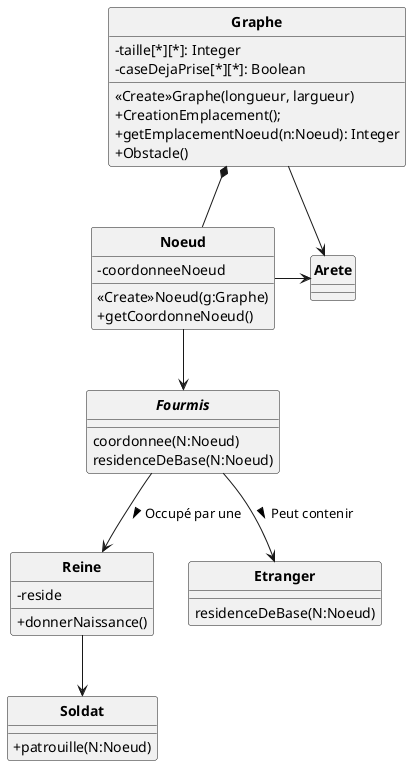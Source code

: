 @startuml
'https://plantuml.com/class-diagram

skinparam style strictuml
skinparam classAttributeIconSize 0
skinparam classFontStyle Bold
hide enum methods

class Graphe {
    -taille[*][*]: Integer
    -caseDejaPrise[*][*]: Boolean

    <<Create>>Graphe(longueur, largueur)
    +CreationEmplacement();
    +getEmplacementNoeud(n:Noeud): Integer
    +Obstacle()
}

class Noeud{
    -coordonneeNoeud

    <<Create>>Noeud(g:Graphe)
    +getCoordonneNoeud()
}

class Arete {

}

abstract class Fourmis {
    coordonnee(N:Noeud)
    residenceDeBase(N:Noeud)
}
class Reine {
    -reside
    +donnerNaissance()
}
class Soldat {
    +patrouille(N:Noeud)
}

class Etranger {
    residenceDeBase(N:Noeud)
}


Graphe *-- Noeud
Noeud -> Arete
Graphe -> Arete
Noeud --> Fourmis
Fourmis --> Reine : Occupé par une >
Fourmis --> Etranger : Peut contenir >
Reine --> Soldat

@enduml